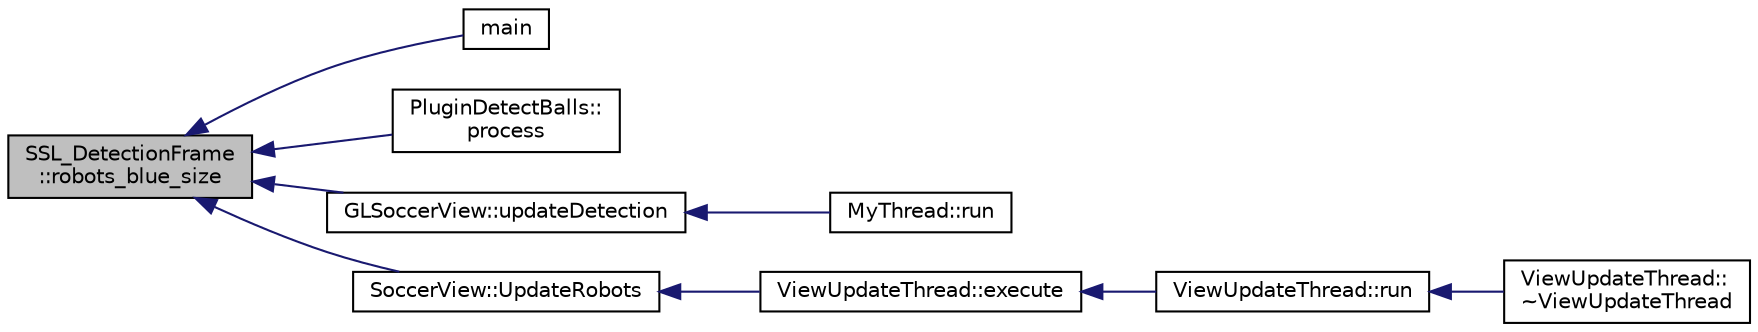 digraph "SSL_DetectionFrame::robots_blue_size"
{
 // INTERACTIVE_SVG=YES
  edge [fontname="Helvetica",fontsize="10",labelfontname="Helvetica",labelfontsize="10"];
  node [fontname="Helvetica",fontsize="10",shape=record];
  rankdir="LR";
  Node1 [label="SSL_DetectionFrame\l::robots_blue_size",height=0.2,width=0.4,color="black", fillcolor="grey75", style="filled", fontcolor="black"];
  Node1 -> Node2 [dir="back",color="midnightblue",fontsize="10",style="solid",fontname="Helvetica"];
  Node2 [label="main",height=0.2,width=0.4,color="black", fillcolor="white", style="filled",URL="$d1/d53/ssl-vision_2src_2client_2main_8cpp.html#a0ddf1224851353fc92bfbff6f499fa97"];
  Node1 -> Node3 [dir="back",color="midnightblue",fontsize="10",style="solid",fontname="Helvetica"];
  Node3 [label="PluginDetectBalls::\lprocess",height=0.2,width=0.4,color="black", fillcolor="white", style="filled",URL="$da/d5c/class_plugin_detect_balls.html#aedc36534989a26c68205855352f3e1d4"];
  Node1 -> Node4 [dir="back",color="midnightblue",fontsize="10",style="solid",fontname="Helvetica"];
  Node4 [label="GLSoccerView::updateDetection",height=0.2,width=0.4,color="black", fillcolor="white", style="filled",URL="$da/d65/class_g_l_soccer_view.html#a10fb2c66bcda8a965dce36434bfe3a0a"];
  Node4 -> Node5 [dir="back",color="midnightblue",fontsize="10",style="solid",fontname="Helvetica"];
  Node5 [label="MyThread::run",height=0.2,width=0.4,color="black", fillcolor="white", style="filled",URL="$d3/d12/class_my_thread.html#a48f2e366e852087c53705f64e1ee65c2"];
  Node1 -> Node6 [dir="back",color="midnightblue",fontsize="10",style="solid",fontname="Helvetica"];
  Node6 [label="SoccerView::UpdateRobots",height=0.2,width=0.4,color="black", fillcolor="white", style="filled",URL="$dd/d21/class_soccer_view.html#a570bf699259a02f4eabb0f44eb3b39aa"];
  Node6 -> Node7 [dir="back",color="midnightblue",fontsize="10",style="solid",fontname="Helvetica"];
  Node7 [label="ViewUpdateThread::execute",height=0.2,width=0.4,color="black", fillcolor="white", style="filled",URL="$d8/db5/class_view_update_thread.html#a606f4d8b9f859fbb81c0bb1fda745f24"];
  Node7 -> Node8 [dir="back",color="midnightblue",fontsize="10",style="solid",fontname="Helvetica"];
  Node8 [label="ViewUpdateThread::run",height=0.2,width=0.4,color="black", fillcolor="white", style="filled",URL="$d8/db5/class_view_update_thread.html#a65149d2f3d7e9bc31fc7dbc4e57ff8fe"];
  Node8 -> Node9 [dir="back",color="midnightblue",fontsize="10",style="solid",fontname="Helvetica"];
  Node9 [label="ViewUpdateThread::\l~ViewUpdateThread",height=0.2,width=0.4,color="black", fillcolor="white", style="filled",URL="$d8/db5/class_view_update_thread.html#a5f58683f22999158962e267fcac842a2"];
}
